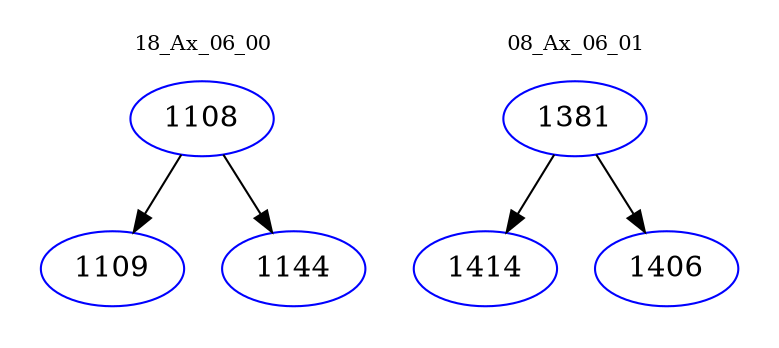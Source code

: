 digraph{
subgraph cluster_0 {
color = white
label = "18_Ax_06_00";
fontsize=10;
T0_1108 [label="1108", color="blue"]
T0_1108 -> T0_1109 [color="black"]
T0_1109 [label="1109", color="blue"]
T0_1108 -> T0_1144 [color="black"]
T0_1144 [label="1144", color="blue"]
}
subgraph cluster_1 {
color = white
label = "08_Ax_06_01";
fontsize=10;
T1_1381 [label="1381", color="blue"]
T1_1381 -> T1_1414 [color="black"]
T1_1414 [label="1414", color="blue"]
T1_1381 -> T1_1406 [color="black"]
T1_1406 [label="1406", color="blue"]
}
}
